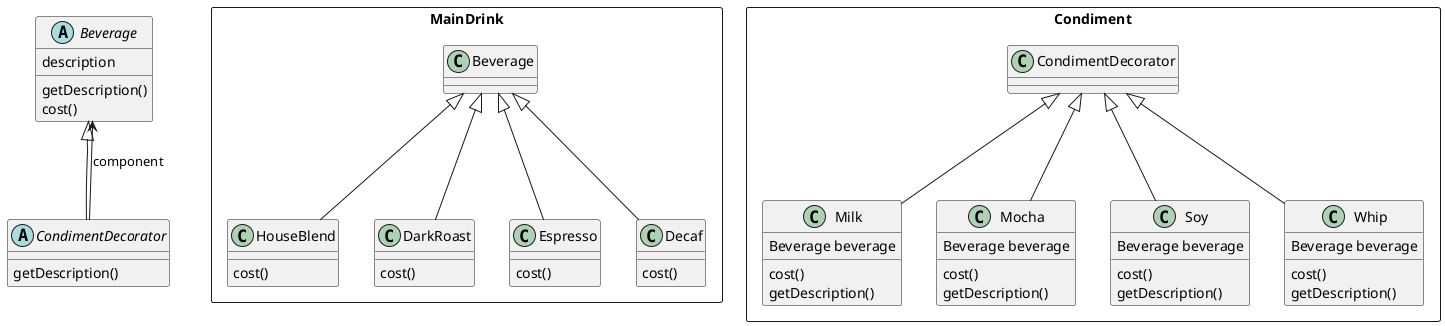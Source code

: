@startuml
abstract class Beverage {
    description
    getDescription()
    cost()
}
package MainDrink <<Rectangle>> {
    class HouseBlend extends Beverage {
        cost()
    }
    class DarkRoast extends Beverage {
        cost()
    }
    class Espresso extends Beverage {
        cost()
    }
    class Decaf extends Beverage {
        cost()
    }
}
abstract CondimentDecorator extends Beverage {
    getDescription()
}
package Condiment <<Rectangle>> {
    class Milk extends CondimentDecorator {
        Beverage beverage 
        cost()
        getDescription()
    }

    class Mocha extends CondimentDecorator {
        Beverage beverage 
        cost()
        getDescription()
    }

    class Soy extends CondimentDecorator {
        Beverage beverage 
        cost()
        getDescription()
    }

    class Whip extends CondimentDecorator {
        Beverage beverage 
        cost()
        getDescription()
    }
}
CondimentDecorator --> Beverage : component

@enduml